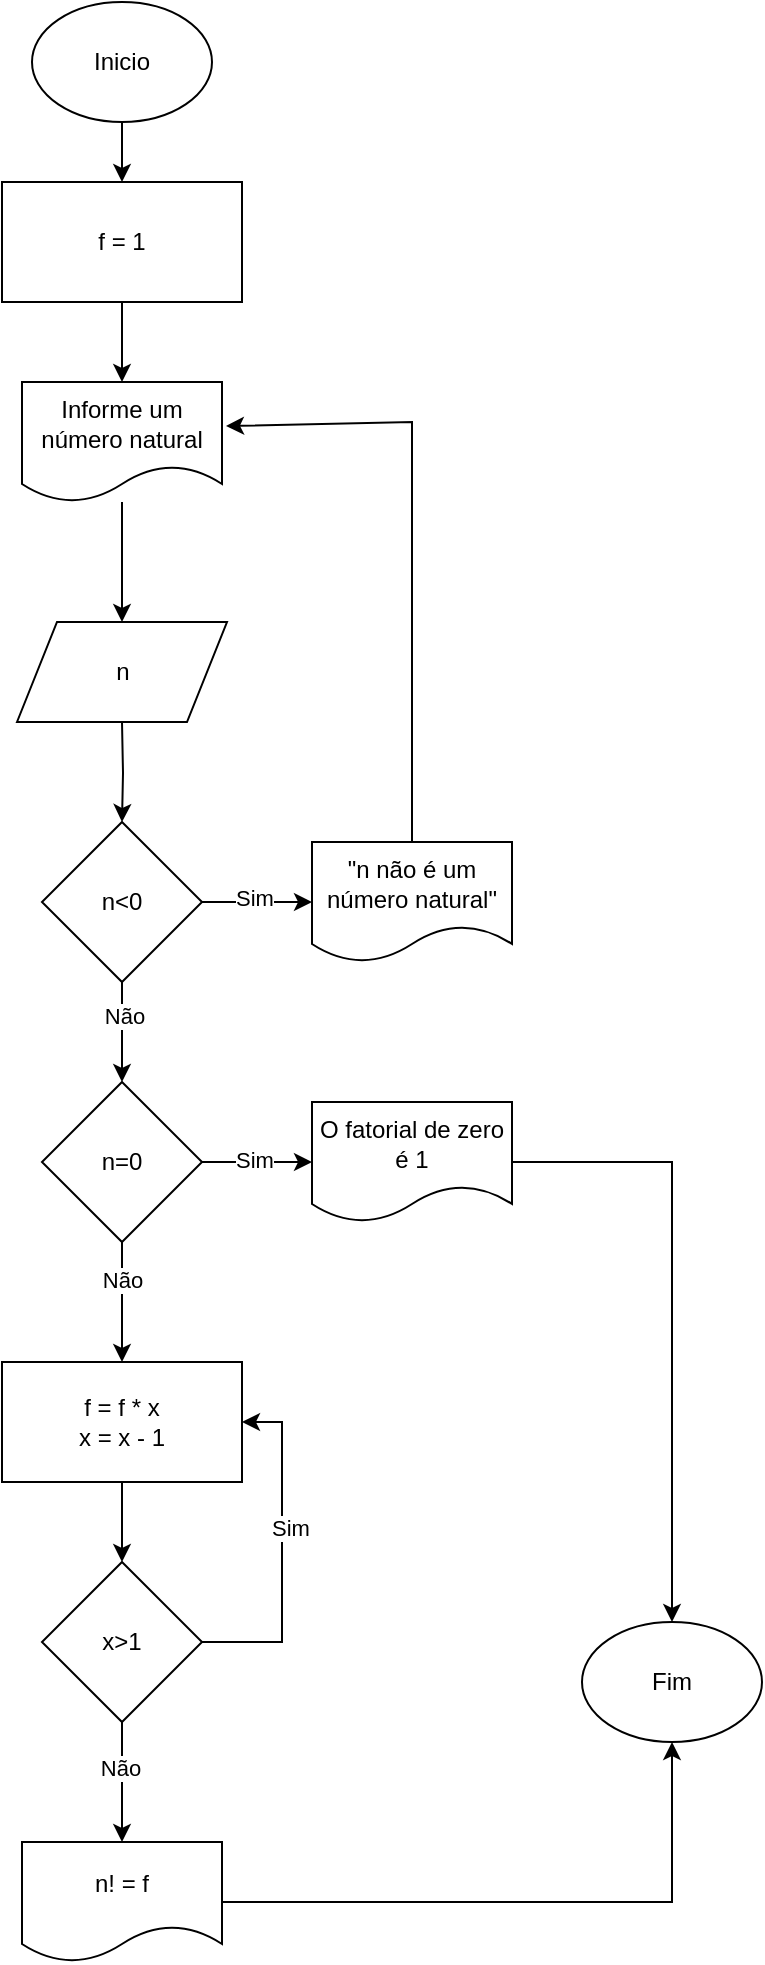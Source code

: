 <mxfile version="21.6.8" type="github">
  <diagram id="C5RBs43oDa-KdzZeNtuy" name="Page-1">
    <mxGraphModel dx="2098" dy="1213" grid="1" gridSize="10" guides="1" tooltips="1" connect="1" arrows="1" fold="1" page="1" pageScale="1" pageWidth="827" pageHeight="1169" math="0" shadow="0">
      <root>
        <mxCell id="WIyWlLk6GJQsqaUBKTNV-0" />
        <mxCell id="WIyWlLk6GJQsqaUBKTNV-1" parent="WIyWlLk6GJQsqaUBKTNV-0" />
        <mxCell id="naoJvxROP2zY3ZLEGxpB-21" value="" style="edgeStyle=orthogonalEdgeStyle;rounded=0;orthogonalLoop=1;jettySize=auto;html=1;" edge="1" parent="WIyWlLk6GJQsqaUBKTNV-1" source="n3E9GC3IoPZPiVtgqx0S-0" target="naoJvxROP2zY3ZLEGxpB-20">
          <mxGeometry relative="1" as="geometry" />
        </mxCell>
        <mxCell id="n3E9GC3IoPZPiVtgqx0S-0" value="Inicio" style="ellipse;whiteSpace=wrap;html=1;" parent="WIyWlLk6GJQsqaUBKTNV-1" vertex="1">
          <mxGeometry x="275" y="70" width="90" height="60" as="geometry" />
        </mxCell>
        <mxCell id="n3E9GC3IoPZPiVtgqx0S-10" value="" style="edgeStyle=orthogonalEdgeStyle;rounded=0;orthogonalLoop=1;jettySize=auto;html=1;" parent="WIyWlLk6GJQsqaUBKTNV-1" target="n3E9GC3IoPZPiVtgqx0S-3" edge="1">
          <mxGeometry relative="1" as="geometry">
            <mxPoint x="320" y="430" as="sourcePoint" />
          </mxGeometry>
        </mxCell>
        <mxCell id="n3E9GC3IoPZPiVtgqx0S-1" value="n" style="shape=parallelogram;perimeter=parallelogramPerimeter;whiteSpace=wrap;html=1;fixedSize=1;" parent="WIyWlLk6GJQsqaUBKTNV-1" vertex="1">
          <mxGeometry x="267.5" y="380" width="105" height="50" as="geometry" />
        </mxCell>
        <mxCell id="n3E9GC3IoPZPiVtgqx0S-11" value="" style="edgeStyle=orthogonalEdgeStyle;rounded=0;orthogonalLoop=1;jettySize=auto;html=1;" parent="WIyWlLk6GJQsqaUBKTNV-1" source="n3E9GC3IoPZPiVtgqx0S-3" target="n3E9GC3IoPZPiVtgqx0S-4" edge="1">
          <mxGeometry relative="1" as="geometry" />
        </mxCell>
        <mxCell id="n3E9GC3IoPZPiVtgqx0S-12" value="Sim" style="edgeLabel;html=1;align=center;verticalAlign=middle;resizable=0;points=[];" parent="n3E9GC3IoPZPiVtgqx0S-11" vertex="1" connectable="0">
          <mxGeometry x="-0.046" y="2" relative="1" as="geometry">
            <mxPoint as="offset" />
          </mxGeometry>
        </mxCell>
        <mxCell id="naoJvxROP2zY3ZLEGxpB-5" value="" style="edgeStyle=orthogonalEdgeStyle;rounded=0;orthogonalLoop=1;jettySize=auto;html=1;" edge="1" parent="WIyWlLk6GJQsqaUBKTNV-1" source="n3E9GC3IoPZPiVtgqx0S-3" target="naoJvxROP2zY3ZLEGxpB-4">
          <mxGeometry relative="1" as="geometry" />
        </mxCell>
        <mxCell id="naoJvxROP2zY3ZLEGxpB-6" value="Não" style="edgeLabel;html=1;align=center;verticalAlign=middle;resizable=0;points=[];" vertex="1" connectable="0" parent="naoJvxROP2zY3ZLEGxpB-5">
          <mxGeometry x="-0.332" y="1" relative="1" as="geometry">
            <mxPoint as="offset" />
          </mxGeometry>
        </mxCell>
        <mxCell id="n3E9GC3IoPZPiVtgqx0S-3" value="n&amp;lt;0" style="rhombus;whiteSpace=wrap;html=1;" parent="WIyWlLk6GJQsqaUBKTNV-1" vertex="1">
          <mxGeometry x="280" y="480" width="80" height="80" as="geometry" />
        </mxCell>
        <mxCell id="n3E9GC3IoPZPiVtgqx0S-4" value="&quot;n não é um número natural&quot;" style="shape=document;whiteSpace=wrap;html=1;boundedLbl=1;" parent="WIyWlLk6GJQsqaUBKTNV-1" vertex="1">
          <mxGeometry x="415" y="490" width="100" height="60" as="geometry" />
        </mxCell>
        <mxCell id="naoJvxROP2zY3ZLEGxpB-15" value="" style="edgeStyle=orthogonalEdgeStyle;rounded=0;orthogonalLoop=1;jettySize=auto;html=1;" edge="1" parent="WIyWlLk6GJQsqaUBKTNV-1" source="n3E9GC3IoPZPiVtgqx0S-6" target="naoJvxROP2zY3ZLEGxpB-13">
          <mxGeometry relative="1" as="geometry" />
        </mxCell>
        <mxCell id="n3E9GC3IoPZPiVtgqx0S-6" value="f = f * x&lt;br&gt;x = x - 1" style="rounded=0;whiteSpace=wrap;html=1;" parent="WIyWlLk6GJQsqaUBKTNV-1" vertex="1">
          <mxGeometry x="260" y="750" width="120" height="60" as="geometry" />
        </mxCell>
        <mxCell id="n3E9GC3IoPZPiVtgqx0S-20" value="" style="edgeStyle=orthogonalEdgeStyle;rounded=0;orthogonalLoop=1;jettySize=auto;html=1;" parent="WIyWlLk6GJQsqaUBKTNV-1" source="n3E9GC3IoPZPiVtgqx0S-17" target="n3E9GC3IoPZPiVtgqx0S-18" edge="1">
          <mxGeometry relative="1" as="geometry" />
        </mxCell>
        <mxCell id="n3E9GC3IoPZPiVtgqx0S-17" value="n! = f" style="shape=document;whiteSpace=wrap;html=1;boundedLbl=1;" parent="WIyWlLk6GJQsqaUBKTNV-1" vertex="1">
          <mxGeometry x="270" y="990" width="100" height="60" as="geometry" />
        </mxCell>
        <mxCell id="n3E9GC3IoPZPiVtgqx0S-18" value="Fim" style="ellipse;whiteSpace=wrap;html=1;" parent="WIyWlLk6GJQsqaUBKTNV-1" vertex="1">
          <mxGeometry x="550" y="880" width="90" height="60" as="geometry" />
        </mxCell>
        <mxCell id="naoJvxROP2zY3ZLEGxpB-2" value="" style="edgeStyle=orthogonalEdgeStyle;rounded=0;orthogonalLoop=1;jettySize=auto;html=1;" edge="1" parent="WIyWlLk6GJQsqaUBKTNV-1" source="naoJvxROP2zY3ZLEGxpB-0" target="n3E9GC3IoPZPiVtgqx0S-1">
          <mxGeometry relative="1" as="geometry" />
        </mxCell>
        <mxCell id="naoJvxROP2zY3ZLEGxpB-0" value="Informe um número natural" style="shape=document;whiteSpace=wrap;html=1;boundedLbl=1;" vertex="1" parent="WIyWlLk6GJQsqaUBKTNV-1">
          <mxGeometry x="270" y="260" width="100" height="60" as="geometry" />
        </mxCell>
        <mxCell id="naoJvxROP2zY3ZLEGxpB-3" value="" style="endArrow=classic;html=1;rounded=0;exitX=0.5;exitY=0;exitDx=0;exitDy=0;entryX=1.02;entryY=0.367;entryDx=0;entryDy=0;entryPerimeter=0;" edge="1" parent="WIyWlLk6GJQsqaUBKTNV-1" source="n3E9GC3IoPZPiVtgqx0S-4" target="naoJvxROP2zY3ZLEGxpB-0">
          <mxGeometry width="50" height="50" relative="1" as="geometry">
            <mxPoint x="470" y="390" as="sourcePoint" />
            <mxPoint x="470" y="290" as="targetPoint" />
            <Array as="points">
              <mxPoint x="465" y="280" />
            </Array>
          </mxGeometry>
        </mxCell>
        <mxCell id="naoJvxROP2zY3ZLEGxpB-7" value="" style="edgeStyle=orthogonalEdgeStyle;rounded=0;orthogonalLoop=1;jettySize=auto;html=1;" edge="1" parent="WIyWlLk6GJQsqaUBKTNV-1" source="naoJvxROP2zY3ZLEGxpB-4" target="n3E9GC3IoPZPiVtgqx0S-6">
          <mxGeometry relative="1" as="geometry" />
        </mxCell>
        <mxCell id="naoJvxROP2zY3ZLEGxpB-8" value="Não" style="edgeLabel;html=1;align=center;verticalAlign=middle;resizable=0;points=[];" vertex="1" connectable="0" parent="naoJvxROP2zY3ZLEGxpB-7">
          <mxGeometry x="-0.376" relative="1" as="geometry">
            <mxPoint as="offset" />
          </mxGeometry>
        </mxCell>
        <mxCell id="naoJvxROP2zY3ZLEGxpB-10" value="" style="edgeStyle=orthogonalEdgeStyle;rounded=0;orthogonalLoop=1;jettySize=auto;html=1;" edge="1" parent="WIyWlLk6GJQsqaUBKTNV-1" source="naoJvxROP2zY3ZLEGxpB-4" target="naoJvxROP2zY3ZLEGxpB-9">
          <mxGeometry relative="1" as="geometry" />
        </mxCell>
        <mxCell id="naoJvxROP2zY3ZLEGxpB-11" value="Sim" style="edgeLabel;html=1;align=center;verticalAlign=middle;resizable=0;points=[];" vertex="1" connectable="0" parent="naoJvxROP2zY3ZLEGxpB-10">
          <mxGeometry x="-0.054" y="1" relative="1" as="geometry">
            <mxPoint as="offset" />
          </mxGeometry>
        </mxCell>
        <mxCell id="naoJvxROP2zY3ZLEGxpB-4" value="n=0" style="rhombus;whiteSpace=wrap;html=1;" vertex="1" parent="WIyWlLk6GJQsqaUBKTNV-1">
          <mxGeometry x="280" y="610" width="80" height="80" as="geometry" />
        </mxCell>
        <mxCell id="naoJvxROP2zY3ZLEGxpB-12" value="" style="edgeStyle=orthogonalEdgeStyle;rounded=0;orthogonalLoop=1;jettySize=auto;html=1;" edge="1" parent="WIyWlLk6GJQsqaUBKTNV-1" source="naoJvxROP2zY3ZLEGxpB-9" target="n3E9GC3IoPZPiVtgqx0S-18">
          <mxGeometry relative="1" as="geometry" />
        </mxCell>
        <mxCell id="naoJvxROP2zY3ZLEGxpB-9" value="O fatorial de zero é 1" style="shape=document;whiteSpace=wrap;html=1;boundedLbl=1;" vertex="1" parent="WIyWlLk6GJQsqaUBKTNV-1">
          <mxGeometry x="415" y="620" width="100" height="60" as="geometry" />
        </mxCell>
        <mxCell id="naoJvxROP2zY3ZLEGxpB-16" style="edgeStyle=orthogonalEdgeStyle;rounded=0;orthogonalLoop=1;jettySize=auto;html=1;entryX=1;entryY=0.5;entryDx=0;entryDy=0;" edge="1" parent="WIyWlLk6GJQsqaUBKTNV-1" source="naoJvxROP2zY3ZLEGxpB-13" target="n3E9GC3IoPZPiVtgqx0S-6">
          <mxGeometry relative="1" as="geometry">
            <mxPoint x="390" y="800" as="targetPoint" />
            <Array as="points">
              <mxPoint x="400" y="890" />
              <mxPoint x="400" y="780" />
            </Array>
          </mxGeometry>
        </mxCell>
        <mxCell id="naoJvxROP2zY3ZLEGxpB-17" value="Sim" style="edgeLabel;html=1;align=center;verticalAlign=middle;resizable=0;points=[];" vertex="1" connectable="0" parent="naoJvxROP2zY3ZLEGxpB-16">
          <mxGeometry x="0.145" y="-4" relative="1" as="geometry">
            <mxPoint as="offset" />
          </mxGeometry>
        </mxCell>
        <mxCell id="naoJvxROP2zY3ZLEGxpB-18" value="" style="edgeStyle=orthogonalEdgeStyle;rounded=0;orthogonalLoop=1;jettySize=auto;html=1;" edge="1" parent="WIyWlLk6GJQsqaUBKTNV-1" source="naoJvxROP2zY3ZLEGxpB-13" target="n3E9GC3IoPZPiVtgqx0S-17">
          <mxGeometry relative="1" as="geometry" />
        </mxCell>
        <mxCell id="naoJvxROP2zY3ZLEGxpB-19" value="Não" style="edgeLabel;html=1;align=center;verticalAlign=middle;resizable=0;points=[];" vertex="1" connectable="0" parent="naoJvxROP2zY3ZLEGxpB-18">
          <mxGeometry x="-0.244" y="-1" relative="1" as="geometry">
            <mxPoint as="offset" />
          </mxGeometry>
        </mxCell>
        <mxCell id="naoJvxROP2zY3ZLEGxpB-13" value="x&amp;gt;1" style="rhombus;whiteSpace=wrap;html=1;" vertex="1" parent="WIyWlLk6GJQsqaUBKTNV-1">
          <mxGeometry x="280" y="850" width="80" height="80" as="geometry" />
        </mxCell>
        <mxCell id="naoJvxROP2zY3ZLEGxpB-22" value="" style="edgeStyle=orthogonalEdgeStyle;rounded=0;orthogonalLoop=1;jettySize=auto;html=1;" edge="1" parent="WIyWlLk6GJQsqaUBKTNV-1" source="naoJvxROP2zY3ZLEGxpB-20" target="naoJvxROP2zY3ZLEGxpB-0">
          <mxGeometry relative="1" as="geometry" />
        </mxCell>
        <mxCell id="naoJvxROP2zY3ZLEGxpB-20" value="f = 1" style="rounded=0;whiteSpace=wrap;html=1;" vertex="1" parent="WIyWlLk6GJQsqaUBKTNV-1">
          <mxGeometry x="260" y="160" width="120" height="60" as="geometry" />
        </mxCell>
      </root>
    </mxGraphModel>
  </diagram>
</mxfile>
